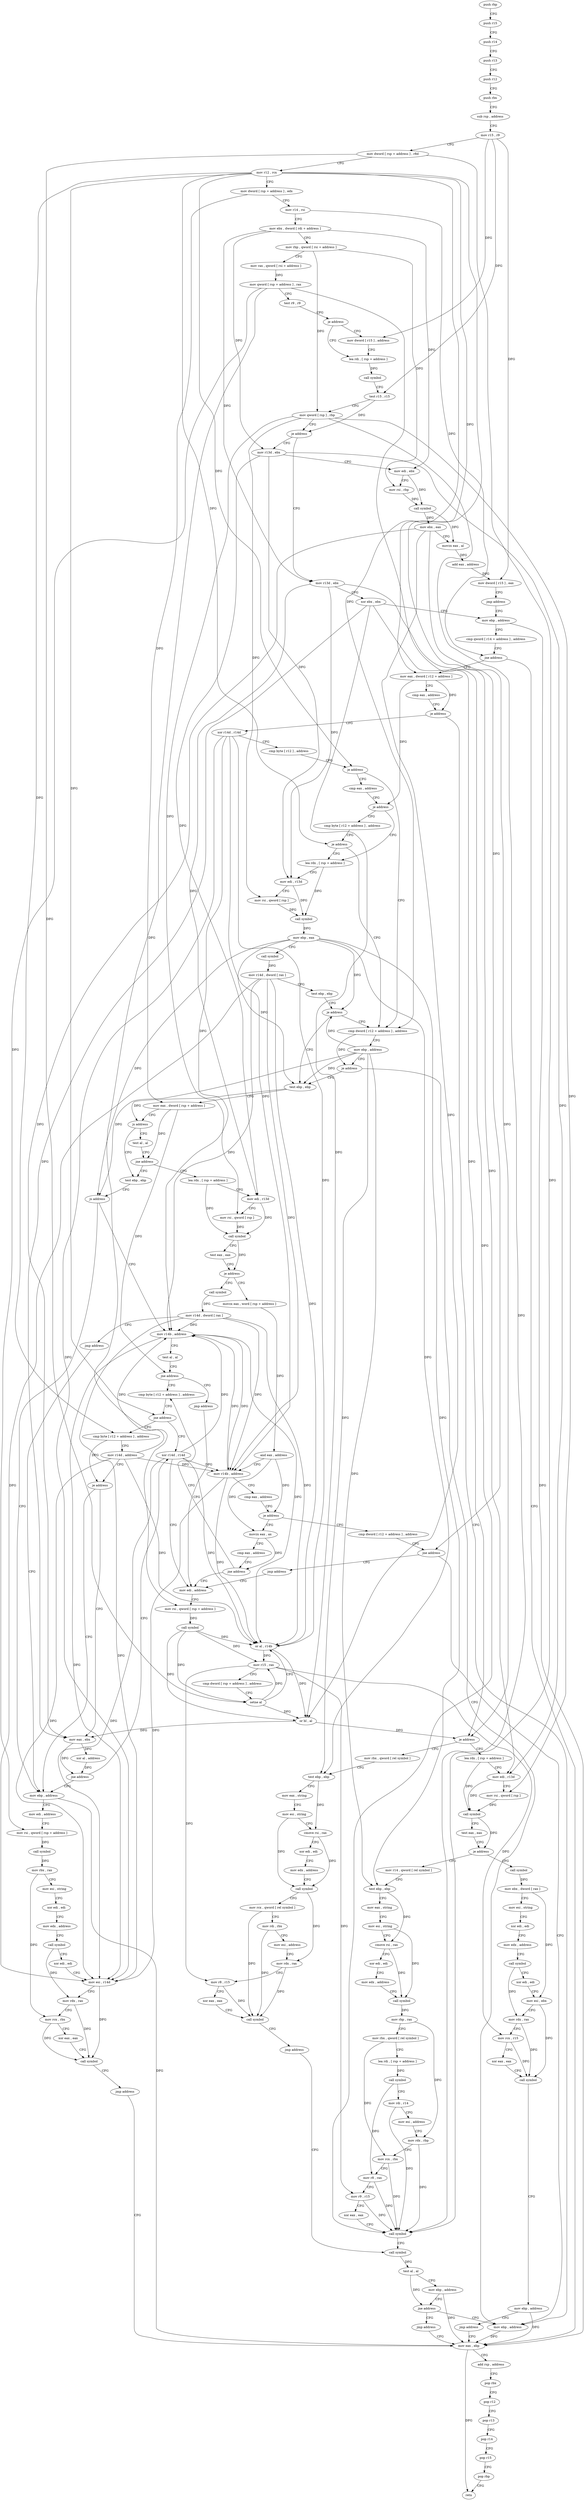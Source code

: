 digraph "func" {
"4209696" [label = "push rbp" ]
"4209697" [label = "push r15" ]
"4209699" [label = "push r14" ]
"4209701" [label = "push r13" ]
"4209703" [label = "push r12" ]
"4209705" [label = "push rbx" ]
"4209706" [label = "sub rsp , address" ]
"4209713" [label = "mov r15 , r9" ]
"4209716" [label = "mov dword [ rsp + address ] , r8d" ]
"4209721" [label = "mov r12 , rcx" ]
"4209724" [label = "mov dword [ rsp + address ] , edx" ]
"4209728" [label = "mov r14 , rsi" ]
"4209731" [label = "mov ebx , dword [ rdi + address ]" ]
"4209734" [label = "mov rbp , qword [ rsi + address ]" ]
"4209738" [label = "mov rax , qword [ rsi + address ]" ]
"4209742" [label = "mov qword [ rsp + address ] , rax" ]
"4209747" [label = "test r9 , r9" ]
"4209750" [label = "je address" ]
"4209759" [label = "lea rdi , [ rsp + address ]" ]
"4209752" [label = "mov dword [ r15 ] , address" ]
"4209764" [label = "call symbol" ]
"4209769" [label = "test r15 , r15" ]
"4209772" [label = "mov qword [ rsp ] , rbp" ]
"4209776" [label = "je address" ]
"4209804" [label = "mov r13d , ebx" ]
"4209778" [label = "mov r13d , ebx" ]
"4209807" [label = "xor ebx , ebx" ]
"4209809" [label = "mov ebp , address" ]
"4209781" [label = "mov edi , ebx" ]
"4209783" [label = "mov rsi , rbp" ]
"4209786" [label = "call symbol" ]
"4209791" [label = "mov ebx , eax" ]
"4209793" [label = "movzx eax , al" ]
"4209796" [label = "add eax , address" ]
"4209799" [label = "mov dword [ r15 ] , eax" ]
"4209802" [label = "jmp address" ]
"4209859" [label = "mov eax , ebp" ]
"4209861" [label = "add rsp , address" ]
"4209868" [label = "pop rbx" ]
"4209869" [label = "pop r12" ]
"4209871" [label = "pop r13" ]
"4209873" [label = "pop r14" ]
"4209875" [label = "pop r15" ]
"4209877" [label = "pop rbp" ]
"4209878" [label = "retn" ]
"4209821" [label = "mov eax , dword [ r12 + address ]" ]
"4209826" [label = "cmp eax , address" ]
"4209829" [label = "je address" ]
"4209854" [label = "mov ebp , address" ]
"4209831" [label = "xor r14d , r14d" ]
"4209814" [label = "cmp qword [ r14 + address ] , address" ]
"4209819" [label = "jne address" ]
"4209834" [label = "cmp byte [ r12 ] , address" ]
"4209839" [label = "je address" ]
"4209879" [label = "cmp eax , address" ]
"4209841" [label = "cmp dword [ r12 + address ] , address" ]
"4209882" [label = "je address" ]
"4209892" [label = "lea rdx , [ rsp + address ]" ]
"4209884" [label = "cmp byte [ r12 + address ] , address" ]
"4209847" [label = "mov ebp , address" ]
"4209852" [label = "je address" ]
"4209923" [label = "test ebp , ebp" ]
"4209897" [label = "mov edi , r13d" ]
"4209900" [label = "mov rsi , qword [ rsp ]" ]
"4209904" [label = "call symbol" ]
"4209909" [label = "mov ebp , eax" ]
"4209911" [label = "call symbol" ]
"4209916" [label = "mov r14d , dword [ rax ]" ]
"4209919" [label = "test ebp , ebp" ]
"4209921" [label = "je address" ]
"4209890" [label = "je address" ]
"4209925" [label = "mov eax , dword [ rsp + address ]" ]
"4209929" [label = "js address" ]
"4209969" [label = "test ebp , ebp" ]
"4209931" [label = "test al , al" ]
"4209971" [label = "js address" ]
"4210164" [label = "mov ebp , address" ]
"4209977" [label = "mov r14b , address" ]
"4209933" [label = "jne address" ]
"4209935" [label = "lea rdx , [ rsp + address ]" ]
"4210169" [label = "mov edi , address" ]
"4210174" [label = "mov rsi , qword [ rsp + address ]" ]
"4210179" [label = "call symbol" ]
"4210184" [label = "mov rbx , rax" ]
"4210187" [label = "mov esi , string" ]
"4210192" [label = "xor edi , edi" ]
"4210194" [label = "mov edx , address" ]
"4210199" [label = "call symbol" ]
"4210204" [label = "xor edi , edi" ]
"4210206" [label = "mov esi , r14d" ]
"4210209" [label = "mov rdx , rax" ]
"4210212" [label = "mov rcx , rbx" ]
"4210215" [label = "xor eax , eax" ]
"4210217" [label = "call symbol" ]
"4210222" [label = "jmp address" ]
"4209980" [label = "test al , al" ]
"4209982" [label = "jne address" ]
"4210020" [label = "cmp byte [ r12 + address ] , address" ]
"4209984" [label = "jmp address" ]
"4209940" [label = "mov edi , r13d" ]
"4209943" [label = "mov rsi , qword [ rsp ]" ]
"4209947" [label = "call symbol" ]
"4209952" [label = "test eax , eax" ]
"4209954" [label = "je address" ]
"4209986" [label = "movzx eax , word [ rsp + address ]" ]
"4209956" [label = "call symbol" ]
"4210026" [label = "jne address" ]
"4210048" [label = "xor r14d , r14d" ]
"4210028" [label = "cmp byte [ r12 + address ] , address" ]
"4210051" [label = "mov edi , address" ]
"4209991" [label = "and eax , address" ]
"4209996" [label = "mov r14b , address" ]
"4209999" [label = "cmp eax , address" ]
"4210004" [label = "je address" ]
"4210397" [label = "cmp dword [ r12 + address ] , address" ]
"4210010" [label = "movzx eax , ax" ]
"4209961" [label = "mov r14d , dword [ rax ]" ]
"4209964" [label = "jmp address" ]
"4210034" [label = "mov r14d , address" ]
"4210040" [label = "je address" ]
"4210042" [label = "mov eax , ebx" ]
"4210056" [label = "mov rsi , qword [ rsp + address ]" ]
"4210061" [label = "call symbol" ]
"4210066" [label = "mov r15 , rax" ]
"4210069" [label = "cmp dword [ rsp + address ] , address" ]
"4210074" [label = "setne al" ]
"4210077" [label = "or al , r14b" ]
"4210080" [label = "or bl , al" ]
"4210082" [label = "je address" ]
"4210227" [label = "mov rbx , qword [ rel symbol ]" ]
"4210088" [label = "lea rdx , [ rsp + address ]" ]
"4210403" [label = "jne address" ]
"4210409" [label = "jmp address" ]
"4210013" [label = "cmp eax , address" ]
"4210018" [label = "jne address" ]
"4210234" [label = "test ebp , ebp" ]
"4210236" [label = "mov eax , string" ]
"4210241" [label = "mov esi , string" ]
"4210246" [label = "cmove rsi , rax" ]
"4210250" [label = "xor edi , edi" ]
"4210252" [label = "mov edx , address" ]
"4210257" [label = "call symbol" ]
"4210262" [label = "mov rcx , qword [ rel symbol ]" ]
"4210269" [label = "mov rdi , rbx" ]
"4210272" [label = "mov esi , address" ]
"4210277" [label = "mov rdx , rax" ]
"4210280" [label = "mov r8 , r15" ]
"4210283" [label = "xor eax , eax" ]
"4210285" [label = "call symbol" ]
"4210290" [label = "jmp address" ]
"4210374" [label = "call symbol" ]
"4210093" [label = "mov edi , r13d" ]
"4210096" [label = "mov rsi , qword [ rsp ]" ]
"4210100" [label = "call symbol" ]
"4210105" [label = "test eax , eax" ]
"4210107" [label = "je address" ]
"4210292" [label = "mov r14 , qword [ rel symbol ]" ]
"4210113" [label = "call symbol" ]
"4210044" [label = "xor al , address" ]
"4210046" [label = "jne address" ]
"4210379" [label = "test al , al" ]
"4210381" [label = "mov ebp , address" ]
"4210386" [label = "jne address" ]
"4210392" [label = "jmp address" ]
"4210299" [label = "test ebp , ebp" ]
"4210301" [label = "mov eax , string" ]
"4210306" [label = "mov esi , string" ]
"4210311" [label = "cmove rsi , rax" ]
"4210315" [label = "xor edi , edi" ]
"4210317" [label = "mov edx , address" ]
"4210322" [label = "call symbol" ]
"4210327" [label = "mov rbp , rax" ]
"4210330" [label = "mov rbx , qword [ rel symbol ]" ]
"4210337" [label = "lea rdi , [ rsp + address ]" ]
"4210342" [label = "call symbol" ]
"4210347" [label = "mov rdi , r14" ]
"4210350" [label = "mov esi , address" ]
"4210355" [label = "mov rdx , rbp" ]
"4210358" [label = "mov rcx , rbx" ]
"4210361" [label = "mov r8 , rax" ]
"4210364" [label = "mov r9 , r15" ]
"4210367" [label = "xor eax , eax" ]
"4210369" [label = "call symbol" ]
"4210118" [label = "mov ebx , dword [ rax ]" ]
"4210120" [label = "mov esi , string" ]
"4210125" [label = "xor edi , edi" ]
"4210127" [label = "mov edx , address" ]
"4210132" [label = "call symbol" ]
"4210137" [label = "xor edi , edi" ]
"4210139" [label = "mov esi , ebx" ]
"4210141" [label = "mov rdx , rax" ]
"4210144" [label = "mov rcx , r15" ]
"4210147" [label = "xor eax , eax" ]
"4210149" [label = "call symbol" ]
"4210154" [label = "mov ebp , address" ]
"4210159" [label = "jmp address" ]
"4209696" -> "4209697" [ label = "CFG" ]
"4209697" -> "4209699" [ label = "CFG" ]
"4209699" -> "4209701" [ label = "CFG" ]
"4209701" -> "4209703" [ label = "CFG" ]
"4209703" -> "4209705" [ label = "CFG" ]
"4209705" -> "4209706" [ label = "CFG" ]
"4209706" -> "4209713" [ label = "CFG" ]
"4209713" -> "4209716" [ label = "CFG" ]
"4209713" -> "4209769" [ label = "DFG" ]
"4209713" -> "4209752" [ label = "DFG" ]
"4209713" -> "4209799" [ label = "DFG" ]
"4209716" -> "4209721" [ label = "CFG" ]
"4209716" -> "4210074" [ label = "DFG" ]
"4209716" -> "4210369" [ label = "DFG" ]
"4209721" -> "4209724" [ label = "CFG" ]
"4209721" -> "4209821" [ label = "DFG" ]
"4209721" -> "4209839" [ label = "DFG" ]
"4209721" -> "4209841" [ label = "DFG" ]
"4209721" -> "4209890" [ label = "DFG" ]
"4209721" -> "4210026" [ label = "DFG" ]
"4209721" -> "4210028" [ label = "DFG" ]
"4209721" -> "4210403" [ label = "DFG" ]
"4209724" -> "4209728" [ label = "CFG" ]
"4209724" -> "4209925" [ label = "DFG" ]
"4209728" -> "4209731" [ label = "CFG" ]
"4209728" -> "4209819" [ label = "DFG" ]
"4209731" -> "4209734" [ label = "CFG" ]
"4209731" -> "4209804" [ label = "DFG" ]
"4209731" -> "4209778" [ label = "DFG" ]
"4209731" -> "4209781" [ label = "DFG" ]
"4209734" -> "4209738" [ label = "CFG" ]
"4209734" -> "4209772" [ label = "DFG" ]
"4209734" -> "4209783" [ label = "DFG" ]
"4209738" -> "4209742" [ label = "DFG" ]
"4209742" -> "4209747" [ label = "CFG" ]
"4209742" -> "4210174" [ label = "DFG" ]
"4209742" -> "4210056" [ label = "DFG" ]
"4209742" -> "4210369" [ label = "DFG" ]
"4209747" -> "4209750" [ label = "CFG" ]
"4209750" -> "4209759" [ label = "CFG" ]
"4209750" -> "4209752" [ label = "CFG" ]
"4209759" -> "4209764" [ label = "DFG" ]
"4209752" -> "4209759" [ label = "CFG" ]
"4209764" -> "4209769" [ label = "CFG" ]
"4209769" -> "4209772" [ label = "CFG" ]
"4209769" -> "4209776" [ label = "DFG" ]
"4209772" -> "4209776" [ label = "CFG" ]
"4209772" -> "4209900" [ label = "DFG" ]
"4209772" -> "4209943" [ label = "DFG" ]
"4209772" -> "4210096" [ label = "DFG" ]
"4209772" -> "4210369" [ label = "DFG" ]
"4209776" -> "4209804" [ label = "CFG" ]
"4209776" -> "4209778" [ label = "CFG" ]
"4209804" -> "4209807" [ label = "CFG" ]
"4209804" -> "4209897" [ label = "DFG" ]
"4209804" -> "4209940" [ label = "DFG" ]
"4209804" -> "4210093" [ label = "DFG" ]
"4209778" -> "4209781" [ label = "CFG" ]
"4209778" -> "4209897" [ label = "DFG" ]
"4209778" -> "4209940" [ label = "DFG" ]
"4209778" -> "4210093" [ label = "DFG" ]
"4209807" -> "4209809" [ label = "CFG" ]
"4209807" -> "4210080" [ label = "DFG" ]
"4209807" -> "4210082" [ label = "DFG" ]
"4209807" -> "4210042" [ label = "DFG" ]
"4209809" -> "4209814" [ label = "CFG" ]
"4209809" -> "4209859" [ label = "DFG" ]
"4209781" -> "4209783" [ label = "CFG" ]
"4209781" -> "4209786" [ label = "DFG" ]
"4209783" -> "4209786" [ label = "DFG" ]
"4209786" -> "4209791" [ label = "DFG" ]
"4209786" -> "4209793" [ label = "DFG" ]
"4209791" -> "4209793" [ label = "CFG" ]
"4209791" -> "4210080" [ label = "DFG" ]
"4209791" -> "4210082" [ label = "DFG" ]
"4209791" -> "4210042" [ label = "DFG" ]
"4209793" -> "4209796" [ label = "DFG" ]
"4209796" -> "4209799" [ label = "DFG" ]
"4209799" -> "4209802" [ label = "CFG" ]
"4209802" -> "4209809" [ label = "CFG" ]
"4209859" -> "4209861" [ label = "CFG" ]
"4209859" -> "4209878" [ label = "DFG" ]
"4209861" -> "4209868" [ label = "CFG" ]
"4209868" -> "4209869" [ label = "CFG" ]
"4209869" -> "4209871" [ label = "CFG" ]
"4209871" -> "4209873" [ label = "CFG" ]
"4209873" -> "4209875" [ label = "CFG" ]
"4209875" -> "4209877" [ label = "CFG" ]
"4209877" -> "4209878" [ label = "CFG" ]
"4209821" -> "4209826" [ label = "CFG" ]
"4209821" -> "4209829" [ label = "DFG" ]
"4209821" -> "4209882" [ label = "DFG" ]
"4209826" -> "4209829" [ label = "CFG" ]
"4209829" -> "4209854" [ label = "CFG" ]
"4209829" -> "4209831" [ label = "CFG" ]
"4209854" -> "4209859" [ label = "DFG" ]
"4209831" -> "4209834" [ label = "CFG" ]
"4209831" -> "4210206" [ label = "DFG" ]
"4209831" -> "4209977" [ label = "DFG" ]
"4209831" -> "4209996" [ label = "DFG" ]
"4209831" -> "4210077" [ label = "DFG" ]
"4209814" -> "4209819" [ label = "CFG" ]
"4209819" -> "4209859" [ label = "CFG" ]
"4209819" -> "4209821" [ label = "CFG" ]
"4209834" -> "4209839" [ label = "CFG" ]
"4209839" -> "4209879" [ label = "CFG" ]
"4209839" -> "4209841" [ label = "CFG" ]
"4209879" -> "4209882" [ label = "CFG" ]
"4209841" -> "4209847" [ label = "CFG" ]
"4209841" -> "4209852" [ label = "DFG" ]
"4209882" -> "4209892" [ label = "CFG" ]
"4209882" -> "4209884" [ label = "CFG" ]
"4209892" -> "4209897" [ label = "CFG" ]
"4209892" -> "4209904" [ label = "DFG" ]
"4209884" -> "4209890" [ label = "CFG" ]
"4209847" -> "4209852" [ label = "CFG" ]
"4209847" -> "4209921" [ label = "DFG" ]
"4209847" -> "4209923" [ label = "DFG" ]
"4209847" -> "4209971" [ label = "DFG" ]
"4209847" -> "4210234" [ label = "DFG" ]
"4209847" -> "4210299" [ label = "DFG" ]
"4209852" -> "4209923" [ label = "CFG" ]
"4209852" -> "4209854" [ label = "CFG" ]
"4209923" -> "4209925" [ label = "CFG" ]
"4209923" -> "4209929" [ label = "DFG" ]
"4209897" -> "4209900" [ label = "CFG" ]
"4209897" -> "4209904" [ label = "DFG" ]
"4209900" -> "4209904" [ label = "DFG" ]
"4209904" -> "4209909" [ label = "DFG" ]
"4209909" -> "4209911" [ label = "CFG" ]
"4209909" -> "4209921" [ label = "DFG" ]
"4209909" -> "4209923" [ label = "DFG" ]
"4209909" -> "4209971" [ label = "DFG" ]
"4209909" -> "4210234" [ label = "DFG" ]
"4209909" -> "4210299" [ label = "DFG" ]
"4209911" -> "4209916" [ label = "DFG" ]
"4209916" -> "4209919" [ label = "CFG" ]
"4209916" -> "4210206" [ label = "DFG" ]
"4209916" -> "4209977" [ label = "DFG" ]
"4209916" -> "4209996" [ label = "DFG" ]
"4209916" -> "4210077" [ label = "DFG" ]
"4209919" -> "4209921" [ label = "CFG" ]
"4209921" -> "4209841" [ label = "CFG" ]
"4209921" -> "4209923" [ label = "CFG" ]
"4209890" -> "4209841" [ label = "CFG" ]
"4209890" -> "4209892" [ label = "CFG" ]
"4209925" -> "4209929" [ label = "CFG" ]
"4209925" -> "4209933" [ label = "DFG" ]
"4209925" -> "4209982" [ label = "DFG" ]
"4209929" -> "4209969" [ label = "CFG" ]
"4209929" -> "4209931" [ label = "CFG" ]
"4209969" -> "4209971" [ label = "CFG" ]
"4209931" -> "4209933" [ label = "CFG" ]
"4209971" -> "4210164" [ label = "CFG" ]
"4209971" -> "4209977" [ label = "CFG" ]
"4210164" -> "4210169" [ label = "CFG" ]
"4210164" -> "4209859" [ label = "DFG" ]
"4209977" -> "4209980" [ label = "CFG" ]
"4209977" -> "4210206" [ label = "DFG" ]
"4209977" -> "4209996" [ label = "DFG" ]
"4209977" -> "4210077" [ label = "DFG" ]
"4209933" -> "4209969" [ label = "CFG" ]
"4209933" -> "4209935" [ label = "CFG" ]
"4209935" -> "4209940" [ label = "CFG" ]
"4209935" -> "4209947" [ label = "DFG" ]
"4210169" -> "4210174" [ label = "CFG" ]
"4210174" -> "4210179" [ label = "DFG" ]
"4210179" -> "4210184" [ label = "DFG" ]
"4210184" -> "4210187" [ label = "CFG" ]
"4210184" -> "4210212" [ label = "DFG" ]
"4210187" -> "4210192" [ label = "CFG" ]
"4210192" -> "4210194" [ label = "CFG" ]
"4210194" -> "4210199" [ label = "CFG" ]
"4210199" -> "4210204" [ label = "CFG" ]
"4210199" -> "4210209" [ label = "DFG" ]
"4210204" -> "4210206" [ label = "CFG" ]
"4210206" -> "4210209" [ label = "CFG" ]
"4210206" -> "4210217" [ label = "DFG" ]
"4210209" -> "4210212" [ label = "CFG" ]
"4210209" -> "4210217" [ label = "DFG" ]
"4210212" -> "4210215" [ label = "CFG" ]
"4210212" -> "4210217" [ label = "DFG" ]
"4210215" -> "4210217" [ label = "CFG" ]
"4210217" -> "4210222" [ label = "CFG" ]
"4210222" -> "4209859" [ label = "CFG" ]
"4209980" -> "4209982" [ label = "CFG" ]
"4209982" -> "4210020" [ label = "CFG" ]
"4209982" -> "4209984" [ label = "CFG" ]
"4210020" -> "4210026" [ label = "CFG" ]
"4209984" -> "4210051" [ label = "CFG" ]
"4209940" -> "4209943" [ label = "CFG" ]
"4209940" -> "4209947" [ label = "DFG" ]
"4209943" -> "4209947" [ label = "DFG" ]
"4209947" -> "4209952" [ label = "CFG" ]
"4209947" -> "4209954" [ label = "DFG" ]
"4209952" -> "4209954" [ label = "CFG" ]
"4209954" -> "4209986" [ label = "CFG" ]
"4209954" -> "4209956" [ label = "CFG" ]
"4209986" -> "4209991" [ label = "DFG" ]
"4209956" -> "4209961" [ label = "DFG" ]
"4210026" -> "4210048" [ label = "CFG" ]
"4210026" -> "4210028" [ label = "CFG" ]
"4210048" -> "4210051" [ label = "CFG" ]
"4210048" -> "4210206" [ label = "DFG" ]
"4210048" -> "4209977" [ label = "DFG" ]
"4210048" -> "4209996" [ label = "DFG" ]
"4210048" -> "4210077" [ label = "DFG" ]
"4210028" -> "4210034" [ label = "CFG" ]
"4210028" -> "4210040" [ label = "DFG" ]
"4210051" -> "4210056" [ label = "CFG" ]
"4209991" -> "4209996" [ label = "CFG" ]
"4209991" -> "4210004" [ label = "DFG" ]
"4209991" -> "4210010" [ label = "DFG" ]
"4209996" -> "4209999" [ label = "CFG" ]
"4209996" -> "4210206" [ label = "DFG" ]
"4209996" -> "4209977" [ label = "DFG" ]
"4209996" -> "4210077" [ label = "DFG" ]
"4209999" -> "4210004" [ label = "CFG" ]
"4210004" -> "4210397" [ label = "CFG" ]
"4210004" -> "4210010" [ label = "CFG" ]
"4210397" -> "4210403" [ label = "CFG" ]
"4210010" -> "4210013" [ label = "CFG" ]
"4210010" -> "4210018" [ label = "DFG" ]
"4209961" -> "4209964" [ label = "CFG" ]
"4209961" -> "4210206" [ label = "DFG" ]
"4209961" -> "4209977" [ label = "DFG" ]
"4209961" -> "4209996" [ label = "DFG" ]
"4209961" -> "4210077" [ label = "DFG" ]
"4209964" -> "4210164" [ label = "CFG" ]
"4210034" -> "4210040" [ label = "CFG" ]
"4210034" -> "4210206" [ label = "DFG" ]
"4210034" -> "4209977" [ label = "DFG" ]
"4210034" -> "4209996" [ label = "DFG" ]
"4210034" -> "4210077" [ label = "DFG" ]
"4210040" -> "4210164" [ label = "CFG" ]
"4210040" -> "4210042" [ label = "CFG" ]
"4210042" -> "4210044" [ label = "DFG" ]
"4210042" -> "4210046" [ label = "DFG" ]
"4210056" -> "4210061" [ label = "DFG" ]
"4210061" -> "4210066" [ label = "DFG" ]
"4210061" -> "4210074" [ label = "DFG" ]
"4210061" -> "4210077" [ label = "DFG" ]
"4210061" -> "4210080" [ label = "DFG" ]
"4210066" -> "4210069" [ label = "CFG" ]
"4210066" -> "4210280" [ label = "DFG" ]
"4210066" -> "4210144" [ label = "DFG" ]
"4210066" -> "4210364" [ label = "DFG" ]
"4210069" -> "4210074" [ label = "CFG" ]
"4210074" -> "4210077" [ label = "CFG" ]
"4210074" -> "4210066" [ label = "DFG" ]
"4210074" -> "4210080" [ label = "DFG" ]
"4210077" -> "4210080" [ label = "DFG" ]
"4210077" -> "4210066" [ label = "DFG" ]
"4210080" -> "4210082" [ label = "DFG" ]
"4210080" -> "4210042" [ label = "DFG" ]
"4210082" -> "4210227" [ label = "CFG" ]
"4210082" -> "4210088" [ label = "CFG" ]
"4210227" -> "4210234" [ label = "CFG" ]
"4210088" -> "4210093" [ label = "CFG" ]
"4210088" -> "4210100" [ label = "DFG" ]
"4210403" -> "4209854" [ label = "CFG" ]
"4210403" -> "4210409" [ label = "CFG" ]
"4210409" -> "4210051" [ label = "CFG" ]
"4210013" -> "4210018" [ label = "CFG" ]
"4210018" -> "4210051" [ label = "CFG" ]
"4210018" -> "4210020" [ label = "CFG" ]
"4210234" -> "4210236" [ label = "CFG" ]
"4210234" -> "4210246" [ label = "DFG" ]
"4210236" -> "4210241" [ label = "CFG" ]
"4210241" -> "4210246" [ label = "CFG" ]
"4210241" -> "4210257" [ label = "DFG" ]
"4210246" -> "4210250" [ label = "CFG" ]
"4210246" -> "4210257" [ label = "DFG" ]
"4210250" -> "4210252" [ label = "CFG" ]
"4210252" -> "4210257" [ label = "CFG" ]
"4210257" -> "4210262" [ label = "CFG" ]
"4210257" -> "4210277" [ label = "DFG" ]
"4210262" -> "4210269" [ label = "CFG" ]
"4210262" -> "4210285" [ label = "DFG" ]
"4210269" -> "4210272" [ label = "CFG" ]
"4210269" -> "4210285" [ label = "DFG" ]
"4210272" -> "4210277" [ label = "CFG" ]
"4210277" -> "4210280" [ label = "CFG" ]
"4210277" -> "4210285" [ label = "DFG" ]
"4210280" -> "4210283" [ label = "CFG" ]
"4210280" -> "4210285" [ label = "DFG" ]
"4210283" -> "4210285" [ label = "CFG" ]
"4210285" -> "4210290" [ label = "CFG" ]
"4210290" -> "4210374" [ label = "CFG" ]
"4210374" -> "4210379" [ label = "DFG" ]
"4210093" -> "4210096" [ label = "CFG" ]
"4210093" -> "4210100" [ label = "DFG" ]
"4210096" -> "4210100" [ label = "DFG" ]
"4210100" -> "4210105" [ label = "CFG" ]
"4210100" -> "4210107" [ label = "DFG" ]
"4210105" -> "4210107" [ label = "CFG" ]
"4210107" -> "4210292" [ label = "CFG" ]
"4210107" -> "4210113" [ label = "CFG" ]
"4210292" -> "4210299" [ label = "CFG" ]
"4210113" -> "4210118" [ label = "DFG" ]
"4210044" -> "4210046" [ label = "DFG" ]
"4210046" -> "4210164" [ label = "CFG" ]
"4210046" -> "4210048" [ label = "CFG" ]
"4210379" -> "4210381" [ label = "CFG" ]
"4210379" -> "4210386" [ label = "DFG" ]
"4210381" -> "4210386" [ label = "CFG" ]
"4210381" -> "4209859" [ label = "DFG" ]
"4210386" -> "4209854" [ label = "CFG" ]
"4210386" -> "4210392" [ label = "CFG" ]
"4210392" -> "4209859" [ label = "CFG" ]
"4210299" -> "4210301" [ label = "CFG" ]
"4210299" -> "4210311" [ label = "DFG" ]
"4210301" -> "4210306" [ label = "CFG" ]
"4210306" -> "4210311" [ label = "CFG" ]
"4210306" -> "4210322" [ label = "DFG" ]
"4210311" -> "4210315" [ label = "CFG" ]
"4210311" -> "4210322" [ label = "DFG" ]
"4210315" -> "4210317" [ label = "CFG" ]
"4210317" -> "4210322" [ label = "CFG" ]
"4210322" -> "4210327" [ label = "DFG" ]
"4210327" -> "4210330" [ label = "CFG" ]
"4210327" -> "4210355" [ label = "DFG" ]
"4210330" -> "4210337" [ label = "CFG" ]
"4210330" -> "4210358" [ label = "DFG" ]
"4210337" -> "4210342" [ label = "DFG" ]
"4210342" -> "4210347" [ label = "CFG" ]
"4210342" -> "4210361" [ label = "DFG" ]
"4210347" -> "4210350" [ label = "CFG" ]
"4210347" -> "4210369" [ label = "DFG" ]
"4210350" -> "4210355" [ label = "CFG" ]
"4210355" -> "4210358" [ label = "CFG" ]
"4210355" -> "4210369" [ label = "DFG" ]
"4210358" -> "4210361" [ label = "CFG" ]
"4210358" -> "4210369" [ label = "DFG" ]
"4210361" -> "4210364" [ label = "CFG" ]
"4210361" -> "4210369" [ label = "DFG" ]
"4210364" -> "4210367" [ label = "CFG" ]
"4210364" -> "4210369" [ label = "DFG" ]
"4210367" -> "4210369" [ label = "CFG" ]
"4210369" -> "4210374" [ label = "CFG" ]
"4210118" -> "4210120" [ label = "CFG" ]
"4210118" -> "4210139" [ label = "DFG" ]
"4210120" -> "4210125" [ label = "CFG" ]
"4210125" -> "4210127" [ label = "CFG" ]
"4210127" -> "4210132" [ label = "CFG" ]
"4210132" -> "4210137" [ label = "CFG" ]
"4210132" -> "4210141" [ label = "DFG" ]
"4210137" -> "4210139" [ label = "CFG" ]
"4210139" -> "4210141" [ label = "CFG" ]
"4210139" -> "4210149" [ label = "DFG" ]
"4210141" -> "4210144" [ label = "CFG" ]
"4210141" -> "4210149" [ label = "DFG" ]
"4210144" -> "4210147" [ label = "CFG" ]
"4210144" -> "4210149" [ label = "DFG" ]
"4210147" -> "4210149" [ label = "CFG" ]
"4210149" -> "4210154" [ label = "CFG" ]
"4210154" -> "4210159" [ label = "CFG" ]
"4210154" -> "4209859" [ label = "DFG" ]
"4210159" -> "4209859" [ label = "CFG" ]
}
